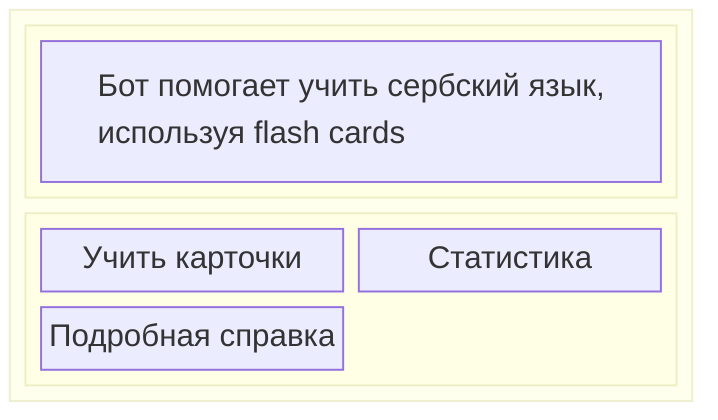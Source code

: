block-beta
  block:SCREEN_START
    columns 1
    block
      SCREEN_START_TEXT["Бот помогает учить сербский язык,\nиспользуя flash cards"]
    end
    block
      columns 2
      BUTTON_LEARN["Учить карточки"] BUTTON_STAT["Статистика"]
      BUTTON_HELP["Подробная справка"]
    end
  end

style SCREEN_START_TEXT text-align: left
